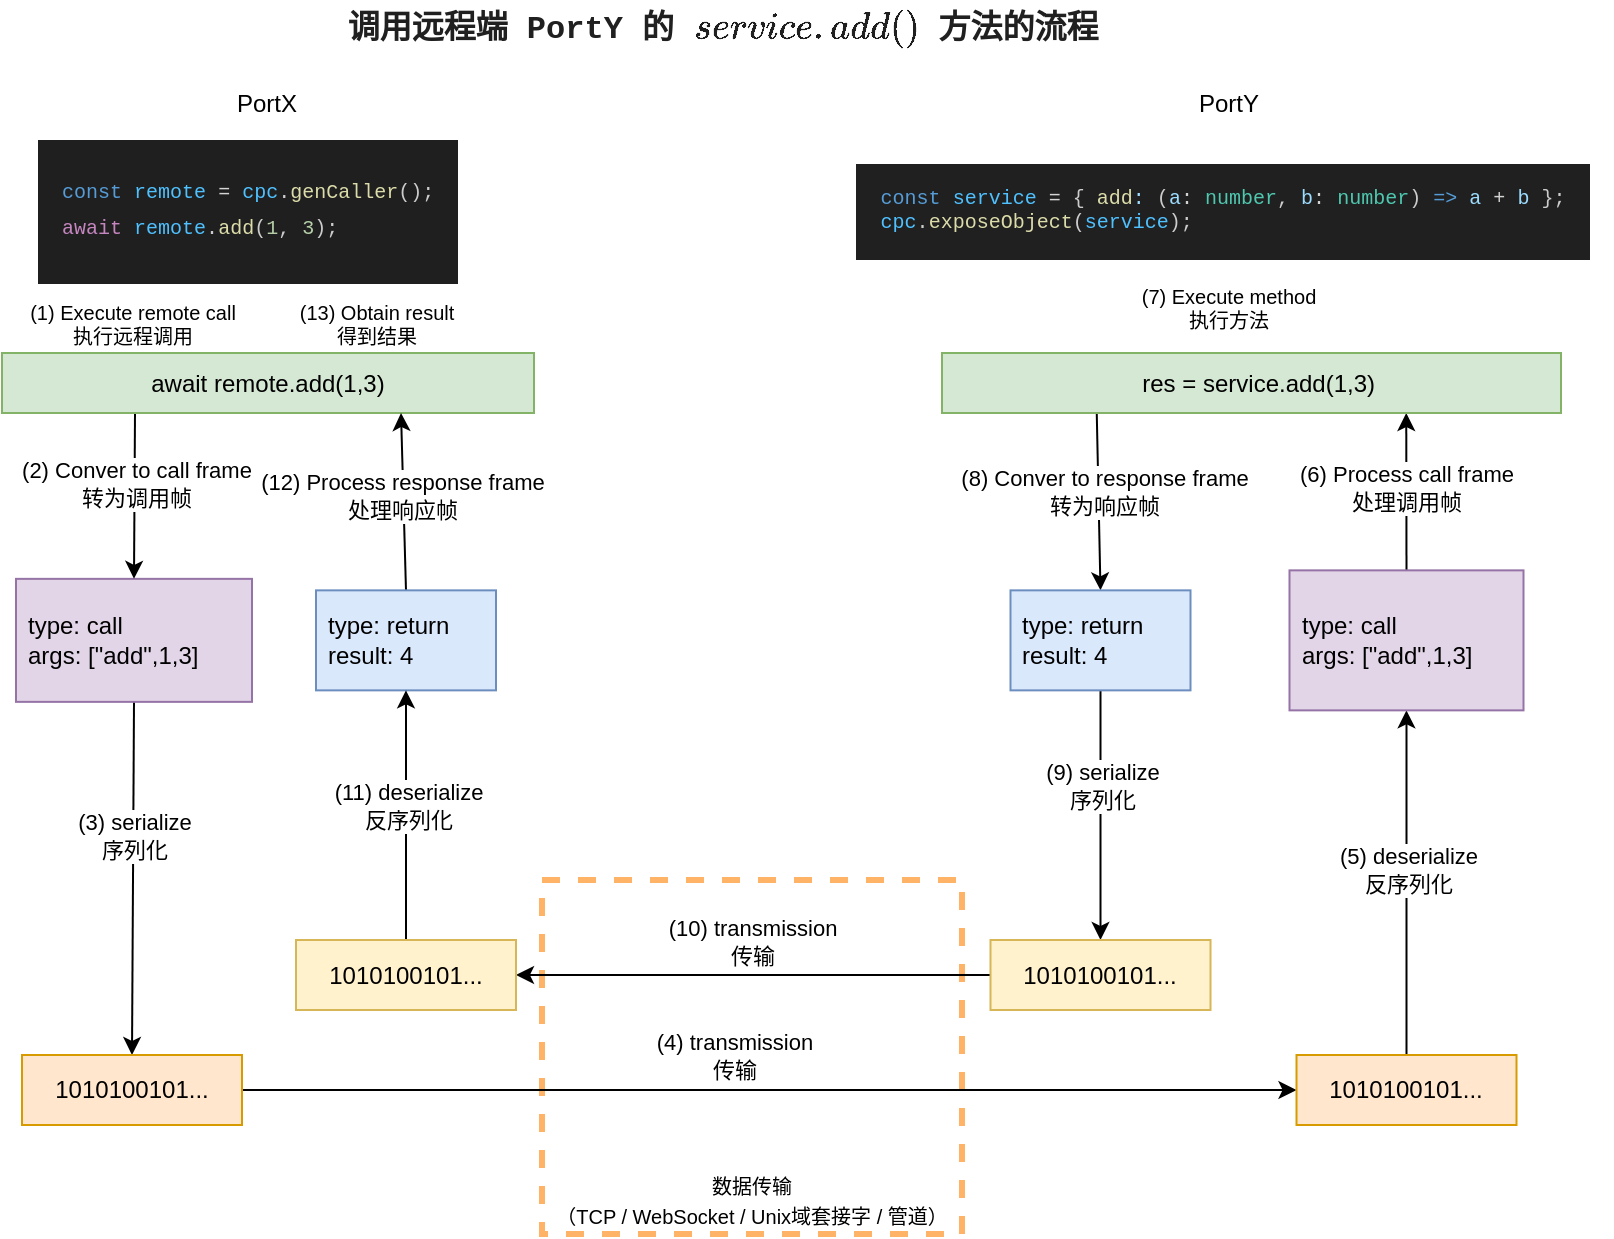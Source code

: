 <mxfile>
    <diagram id="BQFz-XB5lkVHLVsSoiTs" name="第 1 页">
        <mxGraphModel dx="1818" dy="798" grid="0" gridSize="10" guides="1" tooltips="1" connect="1" arrows="1" fold="1" page="1" pageScale="1" pageWidth="827" pageHeight="1169" background="#ffffff" math="0" shadow="0">
            <root>
                <mxCell id="0"/>
                <mxCell id="1" parent="0"/>
                <mxCell id="48" value="&lt;font style=&quot;font-size: 10px;&quot;&gt;&lt;span style=&quot;background-color: rgb(255, 255, 255);&quot;&gt;数据传输&lt;/span&gt;&lt;br style=&quot;border-color: var(--border-color);&quot;&gt;&lt;span style=&quot;background-color: rgb(255, 255, 255);&quot;&gt;（&lt;/span&gt;&lt;span style=&quot;border-color: var(--border-color);&quot;&gt;TCP / WebSocket / Unix域套接字 / 管道）&lt;/span&gt;&lt;/font&gt;" style="rounded=0;whiteSpace=wrap;html=1;dashed=1;fillColor=none;strokeColor=#FFB366;strokeWidth=3;labelPosition=center;verticalLabelPosition=middle;align=center;verticalAlign=bottom;" parent="1" vertex="1">
                    <mxGeometry x="-538" y="453" width="210" height="177" as="geometry"/>
                </mxCell>
                <mxCell id="11" style="edgeStyle=none;html=1;exitX=0.5;exitY=1;exitDx=0;exitDy=0;entryX=0.5;entryY=0;entryDx=0;entryDy=0;" parent="1" source="7" target="9" edge="1">
                    <mxGeometry relative="1" as="geometry"/>
                </mxCell>
                <mxCell id="12" value="(3) serialize&lt;br&gt;序列化" style="edgeLabel;html=1;align=center;verticalAlign=middle;resizable=0;points=[];" parent="11" vertex="1" connectable="0">
                    <mxGeometry x="-0.27" y="2" relative="1" as="geometry">
                        <mxPoint x="-2" y="2" as="offset"/>
                    </mxGeometry>
                </mxCell>
                <mxCell id="7" value="&lt;span style=&quot;&quot;&gt;type: call&lt;br&gt;args: [&quot;add&quot;,1,3]&lt;/span&gt;" style="rounded=0;whiteSpace=wrap;html=1;align=left;spacingLeft=4;fillColor=#e1d5e7;strokeColor=#9673a6;" parent="1" vertex="1">
                    <mxGeometry x="-801" y="302.43" width="118" height="61.5" as="geometry"/>
                </mxCell>
                <mxCell id="10" style="edgeStyle=none;html=1;exitX=0.25;exitY=1;exitDx=0;exitDy=0;entryX=0.5;entryY=0;entryDx=0;entryDy=0;" parent="1" source="8" target="7" edge="1">
                    <mxGeometry relative="1" as="geometry"/>
                </mxCell>
                <mxCell id="13" value="(2) Conver to call frame&lt;br&gt;转为调用帧" style="edgeLabel;html=1;align=center;verticalAlign=middle;resizable=0;points=[];" parent="10" vertex="1" connectable="0">
                    <mxGeometry x="-0.33" y="-1" relative="1" as="geometry">
                        <mxPoint x="1" y="7" as="offset"/>
                    </mxGeometry>
                </mxCell>
                <mxCell id="8" value="&lt;span style=&quot;&quot;&gt;await remote.add(1,3)&lt;/span&gt;" style="rounded=0;whiteSpace=wrap;html=1;fillColor=#d5e8d4;strokeColor=#82b366;" parent="1" vertex="1">
                    <mxGeometry x="-808" y="189.5" width="266" height="30" as="geometry"/>
                </mxCell>
                <mxCell id="34" style="edgeStyle=none;html=1;exitX=1;exitY=0.5;exitDx=0;exitDy=0;entryX=0;entryY=0.5;entryDx=0;entryDy=0;" parent="1" source="9" target="18" edge="1">
                    <mxGeometry relative="1" as="geometry"/>
                </mxCell>
                <mxCell id="35" value="(4) transmission&lt;br&gt;传输" style="edgeLabel;html=1;align=center;verticalAlign=middle;resizable=0;points=[];" parent="34" vertex="1" connectable="0">
                    <mxGeometry x="0.045" y="-1" relative="1" as="geometry">
                        <mxPoint x="-30" y="-18" as="offset"/>
                    </mxGeometry>
                </mxCell>
                <mxCell id="9" value="1010100101..." style="rounded=0;whiteSpace=wrap;html=1;fillColor=#ffe6cc;strokeColor=#d79b00;" parent="1" vertex="1">
                    <mxGeometry x="-798" y="540.5" width="110" height="35" as="geometry"/>
                </mxCell>
                <mxCell id="21" style="edgeStyle=none;html=1;exitX=0.5;exitY=0;exitDx=0;exitDy=0;entryX=0.5;entryY=1;entryDx=0;entryDy=0;" parent="1" source="18" target="20" edge="1">
                    <mxGeometry relative="1" as="geometry"/>
                </mxCell>
                <mxCell id="22" value="(5) deserialize&lt;br&gt;反序列化" style="edgeLabel;html=1;align=center;verticalAlign=middle;resizable=0;points=[];" parent="21" vertex="1" connectable="0">
                    <mxGeometry x="0.078" relative="1" as="geometry">
                        <mxPoint as="offset"/>
                    </mxGeometry>
                </mxCell>
                <mxCell id="18" value="1010100101..." style="rounded=0;whiteSpace=wrap;html=1;fillColor=#ffe6cc;strokeColor=#d79b00;" parent="1" vertex="1">
                    <mxGeometry x="-160.75" y="540.5" width="110" height="35" as="geometry"/>
                </mxCell>
                <mxCell id="24" style="edgeStyle=none;html=1;exitX=0.5;exitY=0;exitDx=0;exitDy=0;entryX=0.75;entryY=1;entryDx=0;entryDy=0;" parent="1" source="20" target="23" edge="1">
                    <mxGeometry relative="1" as="geometry"/>
                </mxCell>
                <mxCell id="25" value="(6) Process call frame&lt;br&gt;处理调用帧" style="edgeLabel;html=1;align=center;verticalAlign=middle;resizable=0;points=[];" parent="24" vertex="1" connectable="0">
                    <mxGeometry x="0.046" relative="1" as="geometry">
                        <mxPoint as="offset"/>
                    </mxGeometry>
                </mxCell>
                <mxCell id="20" value="type: call&lt;br style=&quot;border-color: var(--border-color);&quot;&gt;args: [&quot;add&quot;,1,3]" style="rounded=0;whiteSpace=wrap;html=1;align=left;spacingLeft=4;fillColor=#e1d5e7;strokeColor=#9673a6;" parent="1" vertex="1">
                    <mxGeometry x="-164.25" y="298.18" width="117" height="70" as="geometry"/>
                </mxCell>
                <mxCell id="31" style="edgeStyle=none;html=1;exitX=0.25;exitY=1;exitDx=0;exitDy=0;entryX=0.5;entryY=0;entryDx=0;entryDy=0;" parent="1" source="23" target="30" edge="1">
                    <mxGeometry relative="1" as="geometry"/>
                </mxCell>
                <mxCell id="36" value="(8) Conver to response frame&lt;br&gt;转为响应帧" style="edgeLabel;html=1;align=center;verticalAlign=middle;resizable=0;points=[];" parent="31" vertex="1" connectable="0">
                    <mxGeometry x="-0.11" y="3" relative="1" as="geometry">
                        <mxPoint as="offset"/>
                    </mxGeometry>
                </mxCell>
                <mxCell id="23" value="&lt;span style=&quot;&quot;&gt;&amp;nbsp; res = service.add(1,3)&lt;/span&gt;" style="rounded=0;whiteSpace=wrap;html=1;fillColor=#d5e8d4;strokeColor=#82b366;" parent="1" vertex="1">
                    <mxGeometry x="-338" y="189.5" width="309.5" height="30" as="geometry"/>
                </mxCell>
                <mxCell id="28" value="PortY" style="text;html=1;align=center;verticalAlign=middle;resizable=0;points=[];autosize=1;strokeColor=none;fillColor=none;" parent="1" vertex="1">
                    <mxGeometry x="-220" y="50" width="50" height="30" as="geometry"/>
                </mxCell>
                <mxCell id="29" value="PortX" style="text;html=1;align=center;verticalAlign=middle;resizable=0;points=[];autosize=1;strokeColor=none;fillColor=none;" parent="1" vertex="1">
                    <mxGeometry x="-701" y="50" width="50" height="30" as="geometry"/>
                </mxCell>
                <mxCell id="38" style="edgeStyle=none;html=1;exitX=0.5;exitY=1;exitDx=0;exitDy=0;entryX=0.5;entryY=0;entryDx=0;entryDy=0;" parent="1" source="30" target="37" edge="1">
                    <mxGeometry relative="1" as="geometry"/>
                </mxCell>
                <mxCell id="39" value="(9) serialize&lt;br style=&quot;border-color: var(--border-color);&quot;&gt;序列化" style="edgeLabel;html=1;align=center;verticalAlign=middle;resizable=0;points=[];" parent="38" vertex="1" connectable="0">
                    <mxGeometry x="-0.232" relative="1" as="geometry">
                        <mxPoint as="offset"/>
                    </mxGeometry>
                </mxCell>
                <mxCell id="30" value="&lt;span style=&quot;&quot;&gt;type: return&lt;br&gt;result: 4&lt;/span&gt;" style="rounded=0;whiteSpace=wrap;html=1;align=left;spacingLeft=4;fillColor=#dae8fc;strokeColor=#6c8ebf;" parent="1" vertex="1">
                    <mxGeometry x="-303.75" y="308.18" width="90" height="50" as="geometry"/>
                </mxCell>
                <mxCell id="33" style="edgeStyle=none;html=1;exitX=0.5;exitY=0;exitDx=0;exitDy=0;entryX=0.75;entryY=1;entryDx=0;entryDy=0;" parent="1" source="32" target="8" edge="1">
                    <mxGeometry relative="1" as="geometry"/>
                </mxCell>
                <mxCell id="45" value="(12) Process response frame&lt;br&gt;处理响应帧" style="edgeLabel;html=1;align=center;verticalAlign=middle;resizable=0;points=[];" parent="33" vertex="1" connectable="0">
                    <mxGeometry x="0.056" y="1" relative="1" as="geometry">
                        <mxPoint as="offset"/>
                    </mxGeometry>
                </mxCell>
                <mxCell id="32" value="&lt;span style=&quot;&quot;&gt;type: return&lt;br&gt;result: 4&lt;/span&gt;" style="rounded=0;whiteSpace=wrap;html=1;align=left;spacingLeft=4;fillColor=#dae8fc;strokeColor=#6c8ebf;" parent="1" vertex="1">
                    <mxGeometry x="-651" y="308.18" width="90" height="50" as="geometry"/>
                </mxCell>
                <mxCell id="41" style="edgeStyle=none;html=1;exitX=0;exitY=0.5;exitDx=0;exitDy=0;" parent="1" source="37" target="40" edge="1">
                    <mxGeometry relative="1" as="geometry"/>
                </mxCell>
                <mxCell id="42" value="(10) transmission&lt;br style=&quot;border-color: var(--border-color);&quot;&gt;传输" style="edgeLabel;html=1;align=center;verticalAlign=middle;resizable=0;points=[];" parent="41" vertex="1" connectable="0">
                    <mxGeometry x="0.013" y="-2" relative="1" as="geometry">
                        <mxPoint y="-15" as="offset"/>
                    </mxGeometry>
                </mxCell>
                <mxCell id="37" value="1010100101..." style="rounded=0;whiteSpace=wrap;html=1;fillColor=#fff2cc;strokeColor=#d6b656;" parent="1" vertex="1">
                    <mxGeometry x="-313.75" y="483" width="110" height="35" as="geometry"/>
                </mxCell>
                <mxCell id="43" style="edgeStyle=none;html=1;exitX=0.5;exitY=0;exitDx=0;exitDy=0;entryX=0.5;entryY=1;entryDx=0;entryDy=0;" parent="1" source="40" target="32" edge="1">
                    <mxGeometry relative="1" as="geometry"/>
                </mxCell>
                <mxCell id="44" value="(11) deserialize&lt;br style=&quot;border-color: var(--border-color);&quot;&gt;反序列化" style="edgeLabel;html=1;align=center;verticalAlign=middle;resizable=0;points=[];" parent="43" vertex="1" connectable="0">
                    <mxGeometry x="0.07" y="-1" relative="1" as="geometry">
                        <mxPoint as="offset"/>
                    </mxGeometry>
                </mxCell>
                <mxCell id="40" value="1010100101..." style="rounded=0;whiteSpace=wrap;html=1;fillColor=#fff2cc;strokeColor=#d6b656;" parent="1" vertex="1">
                    <mxGeometry x="-661" y="483" width="110" height="35" as="geometry"/>
                </mxCell>
                <mxCell id="51" value="(7) Execute method&lt;br&gt;执行方法" style="text;html=1;align=center;verticalAlign=middle;resizable=0;points=[];autosize=1;strokeColor=none;fillColor=none;fontSize=10;" parent="1" vertex="1">
                    <mxGeometry x="-250" y="147" width="110" height="40" as="geometry"/>
                </mxCell>
                <mxCell id="52" value="(1) Execute remote call&lt;br&gt;执行远程调用" style="text;html=1;align=center;verticalAlign=middle;resizable=0;points=[];autosize=1;strokeColor=none;fillColor=none;fontSize=10;dashed=1;strokeWidth=3;" parent="1" vertex="1">
                    <mxGeometry x="-808" y="154.5" width="130" height="40" as="geometry"/>
                </mxCell>
                <mxCell id="53" value="(13) Obtain result&lt;br&gt;得到结果" style="text;html=1;align=center;verticalAlign=middle;resizable=0;points=[];autosize=1;strokeColor=none;fillColor=none;fontSize=10;" parent="1" vertex="1">
                    <mxGeometry x="-671" y="154.5" width="100" height="40" as="geometry"/>
                </mxCell>
                <mxCell id="55" value="&lt;div style=&quot;color: rgb(204, 204, 204); background-color: rgb(31, 31, 31); font-family: Menlo, Monaco, &amp;quot;Courier New&amp;quot;, monospace; line-height: 18px; font-size: 10px;&quot;&gt;&lt;br&gt;&lt;div&gt;&lt;span style=&quot;color: rgb(86, 156, 214);&quot;&gt;&amp;nbsp; const&lt;/span&gt;&lt;span style=&quot;&quot;&gt; &lt;/span&gt;&lt;span style=&quot;color: rgb(79, 193, 255);&quot;&gt;remote&lt;/span&gt;&lt;span style=&quot;&quot;&gt; &lt;/span&gt;&lt;span style=&quot;color: rgb(212, 212, 212);&quot;&gt;=&lt;/span&gt;&lt;span style=&quot;&quot;&gt; &lt;/span&gt;&lt;span style=&quot;color: rgb(79, 193, 255);&quot;&gt;cpc&lt;/span&gt;&lt;span style=&quot;&quot;&gt;.&lt;/span&gt;&lt;span style=&quot;color: rgb(220, 220, 170);&quot;&gt;genCaller&lt;/span&gt;&lt;span style=&quot;&quot;&gt;()&lt;/span&gt;&lt;span style=&quot;&quot;&gt;;&amp;nbsp;&amp;nbsp;&lt;/span&gt;&lt;br&gt;&lt;span style=&quot;color: rgb(197, 134, 192);&quot;&gt;&amp;nbsp; await&lt;/span&gt;&lt;span style=&quot;&quot;&gt; &lt;/span&gt;&lt;span style=&quot;color: rgb(79, 193, 255);&quot;&gt;remote&lt;/span&gt;&lt;span style=&quot;&quot;&gt;.&lt;/span&gt;&lt;span style=&quot;color: rgb(220, 220, 170);&quot;&gt;add&lt;/span&gt;&lt;span style=&quot;&quot;&gt;(&lt;/span&gt;&lt;span style=&quot;color: rgb(181, 206, 168);&quot;&gt;1&lt;/span&gt;&lt;span style=&quot;&quot;&gt;, &lt;/span&gt;&lt;span style=&quot;color: rgb(181, 206, 168);&quot;&gt;3&lt;/span&gt;&lt;span style=&quot;&quot;&gt;);&lt;/span&gt;&amp;nbsp;&amp;nbsp;&lt;/div&gt;&lt;div&gt;&lt;br&gt;&lt;/div&gt;&lt;/div&gt;" style="text;html=1;align=left;verticalAlign=middle;resizable=0;points=[];autosize=1;strokeColor=none;fillColor=none;fontSize=11;fontColor=default;spacingLeft=3;" parent="1" vertex="1">
                    <mxGeometry x="-795" y="73" width="240" height="90" as="geometry"/>
                </mxCell>
                <mxCell id="56" value="&lt;div style=&quot;border-color: var(--border-color); color: rgb(204, 204, 204); font-family: Menlo, Monaco, &amp;quot;Courier New&amp;quot;, monospace; text-align: left; font-size: 10px;&quot;&gt;&lt;span style=&quot;border-color: var(--border-color); color: rgb(86, 156, 214);&quot;&gt;&lt;font style=&quot;font-size: 10px;&quot;&gt;&amp;nbsp;&amp;nbsp;&lt;/font&gt;&lt;/span&gt;&lt;/div&gt;&lt;div style=&quot;border-color: var(--border-color); color: rgb(204, 204, 204); font-family: Menlo, Monaco, &amp;quot;Courier New&amp;quot;, monospace; text-align: left; font-size: 10px;&quot;&gt;&lt;font style=&quot;font-size: 10px;&quot;&gt;&lt;span style=&quot;border-color: var(--border-color); color: rgb(86, 156, 214);&quot;&gt;&amp;nbsp;&lt;font style=&quot;font-size: 10px;&quot;&gt; const&lt;/font&gt;&lt;/span&gt;&lt;font style=&quot;font-size: 10px;&quot;&gt;&amp;nbsp;&lt;span style=&quot;border-color: var(--border-color); color: rgb(79, 193, 255);&quot;&gt;service&lt;/span&gt;&amp;nbsp;&lt;span style=&quot;border-color: var(--border-color); color: rgb(212, 212, 212);&quot;&gt;=&lt;/span&gt;&amp;nbsp;{&amp;nbsp;&lt;span style=&quot;border-color: var(--border-color); color: rgb(220, 220, 170);&quot;&gt;add&lt;/span&gt;&lt;span style=&quot;border-color: var(--border-color); color: rgb(156, 220, 254);&quot;&gt;:&lt;/span&gt;&amp;nbsp;(&lt;span style=&quot;border-color: var(--border-color); color: rgb(156, 220, 254);&quot;&gt;a&lt;/span&gt;&lt;span style=&quot;border-color: var(--border-color); color: rgb(212, 212, 212);&quot;&gt;:&lt;/span&gt;&amp;nbsp;&lt;span style=&quot;border-color: var(--border-color); color: rgb(78, 201, 176);&quot;&gt;number&lt;/span&gt;,&amp;nbsp;&lt;span style=&quot;border-color: var(--border-color); color: rgb(156, 220, 254);&quot;&gt;b&lt;/span&gt;&lt;span style=&quot;border-color: var(--border-color); color: rgb(212, 212, 212);&quot;&gt;:&lt;/span&gt;&amp;nbsp;&lt;span style=&quot;border-color: var(--border-color); color: rgb(78, 201, 176);&quot;&gt;number&lt;/span&gt;)&amp;nbsp;&lt;span style=&quot;border-color: var(--border-color); color: rgb(86, 156, 214);&quot;&gt;=&amp;gt;&lt;/span&gt;&amp;nbsp;&lt;span style=&quot;border-color: var(--border-color); color: rgb(156, 220, 254);&quot;&gt;a&lt;/span&gt;&amp;nbsp;&lt;span style=&quot;border-color: var(--border-color); color: rgb(212, 212, 212);&quot;&gt;+&lt;/span&gt;&amp;nbsp;&lt;span style=&quot;border-color: var(--border-color); color: rgb(156, 220, 254);&quot;&gt;b&lt;/span&gt;&amp;nbsp;};&amp;nbsp;&amp;nbsp;&lt;/font&gt;&lt;/font&gt;&lt;/div&gt;&lt;div style=&quot;border-color: var(--border-color); color: rgb(204, 204, 204); font-family: Menlo, Monaco, &amp;quot;Courier New&amp;quot;, monospace; text-align: left; font-size: 10px;&quot;&gt;&lt;font style=&quot;font-size: 10px;&quot;&gt;&lt;span style=&quot;border-color: var(--border-color); color: rgb(79, 193, 255);&quot;&gt;&amp;nbsp; cpc&lt;/span&gt;.&lt;span style=&quot;border-color: var(--border-color); color: rgb(220, 220, 170);&quot;&gt;exposeObject&lt;/span&gt;(&lt;span style=&quot;border-color: var(--border-color); color: rgb(79, 193, 255);&quot;&gt;service&lt;/span&gt;);&lt;/font&gt;&lt;/div&gt;&lt;div style=&quot;font-size: 10px;&quot;&gt;&lt;br&gt;&lt;/div&gt;" style="text;html=1;align=center;verticalAlign=middle;resizable=0;points=[];autosize=1;strokeColor=none;fillColor=none;fontSize=11;fontColor=default;labelBackgroundColor=#202020;" parent="1" vertex="1">
                    <mxGeometry x="-393" y="88" width="390" height="60" as="geometry"/>
                </mxCell>
                <mxCell id="57" value="&lt;div style=&quot;font-family: Menlo, Monaco, &amp;quot;Courier New&amp;quot;, monospace; line-height: 18px;&quot;&gt;&lt;font size=&quot;1&quot; color=&quot;#202020&quot;&gt;&lt;b style=&quot;font-size: 16px;&quot;&gt;调用远程端 PortY 的 `service.add()` 方法的流程&lt;/b&gt;&lt;/font&gt;&lt;/div&gt;" style="text;html=1;align=center;verticalAlign=middle;resizable=0;points=[];autosize=1;strokeColor=none;fillColor=none;" vertex="1" parent="1">
                    <mxGeometry x="-663" y="13" width="430" height="30" as="geometry"/>
                </mxCell>
            </root>
        </mxGraphModel>
    </diagram>
</mxfile>